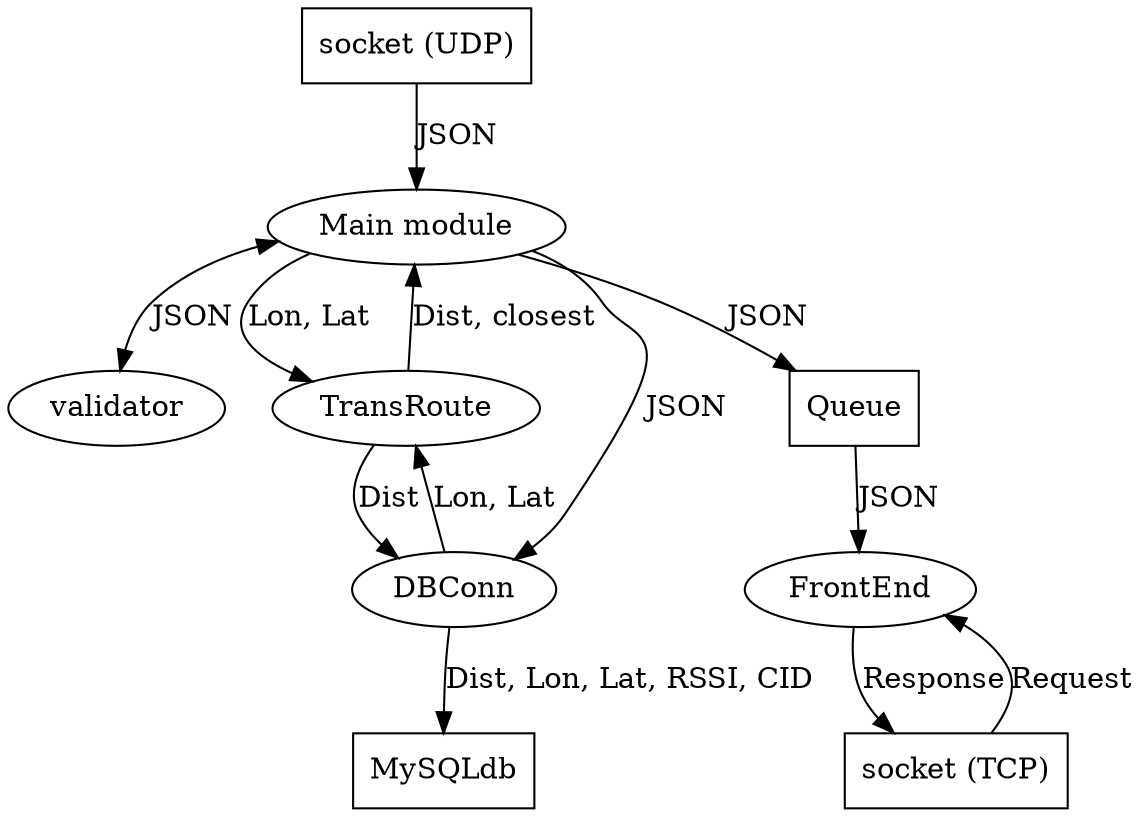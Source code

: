 digraph G{
	main [label = "Main module"]
	validator [label = "validator"]
	transroute [label = "TransRoute"]
	dbconn [label = "DBConn"]
	frontend [label = "FrontEnd"]

	tcpsocket [label = "socket (TCP)" shape = "box"]
	udpsocket [label = "socket (UDP)" shape = "box"]
	mysqldb [label = "MySQLdb" shape = "box"]
	queue [label = "Queue" shape = "box"]

	udpsocket -> main [label = "JSON"];
	main -> validator [label = "JSON" dir = "both"];
	main -> transroute [label = "Lon, Lat"];
	transroute -> main [label = "Dist, closest"];
	main -> dbconn [label = "JSON"];
	dbconn -> transroute [label = "Lon, Lat"];
	transroute -> dbconn [label = "Dist"];
	dbconn -> mysqldb [label = "Dist, Lon, Lat, RSSI, CID"];
	main -> queue [label = "JSON"];
	queue -> frontend [label = "JSON"];
	frontend -> tcpsocket [label = "Response"];
	tcpsocket -> frontend [label = "Request"];


}
